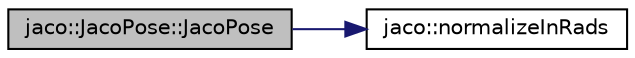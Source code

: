 digraph "jaco::JacoPose::JacoPose"
{
  edge [fontname="Helvetica",fontsize="10",labelfontname="Helvetica",labelfontsize="10"];
  node [fontname="Helvetica",fontsize="10",shape=record];
  rankdir="LR";
  Node1 [label="jaco::JacoPose::JacoPose",height=0.2,width=0.4,color="black", fillcolor="grey75", style="filled", fontcolor="black"];
  Node1 -> Node2 [color="midnightblue",fontsize="10",style="solid"];
  Node2 [label="jaco::normalizeInRads",height=0.2,width=0.4,color="black", fillcolor="white", style="filled",URL="$namespacejaco.html#a564cf022c0783972c60ed14cfbc02a2a"];
}
